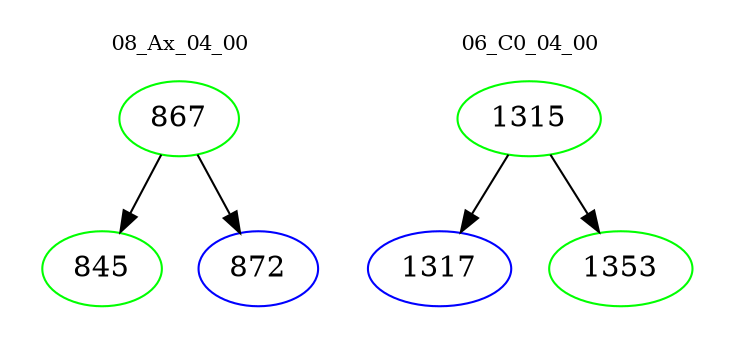 digraph{
subgraph cluster_0 {
color = white
label = "08_Ax_04_00";
fontsize=10;
T0_867 [label="867", color="green"]
T0_867 -> T0_845 [color="black"]
T0_845 [label="845", color="green"]
T0_867 -> T0_872 [color="black"]
T0_872 [label="872", color="blue"]
}
subgraph cluster_1 {
color = white
label = "06_C0_04_00";
fontsize=10;
T1_1315 [label="1315", color="green"]
T1_1315 -> T1_1317 [color="black"]
T1_1317 [label="1317", color="blue"]
T1_1315 -> T1_1353 [color="black"]
T1_1353 [label="1353", color="green"]
}
}
